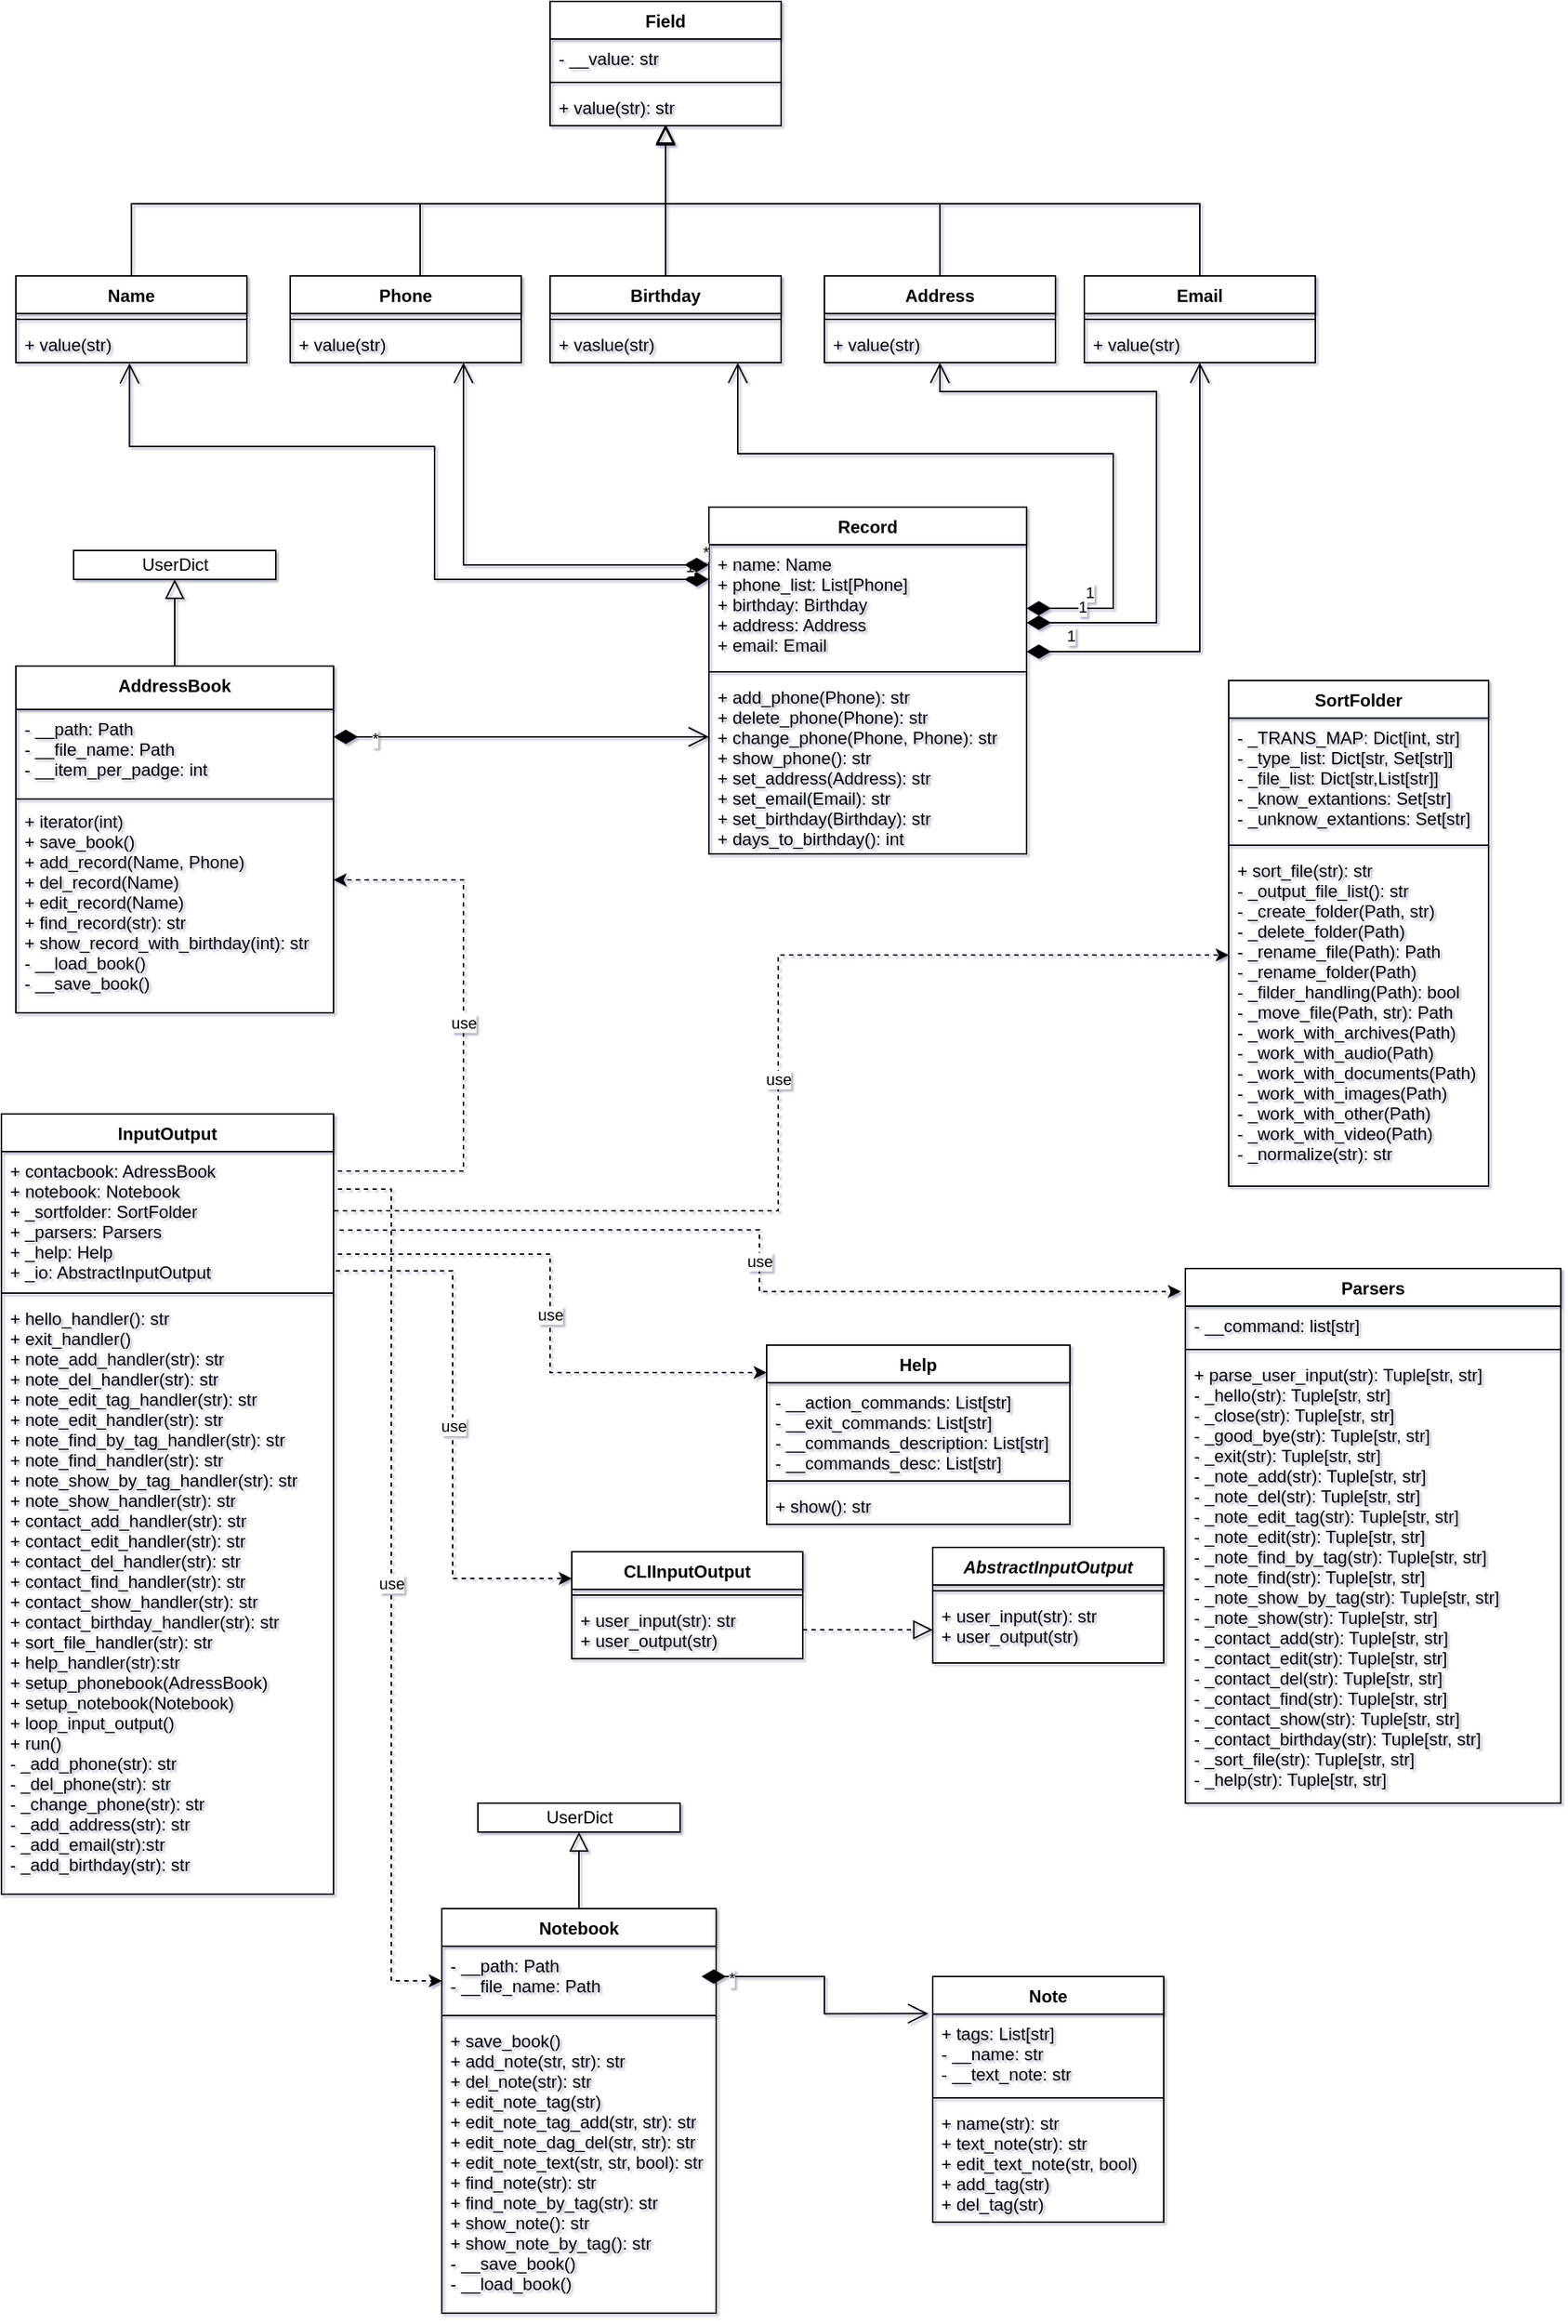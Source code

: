 <mxfile version="20.4.1" type="github">
  <diagram id="C5RBs43oDa-KdzZeNtuy" name="Page-1">
    <mxGraphModel dx="1670" dy="1003" grid="1" gridSize="10" guides="1" tooltips="1" connect="1" arrows="1" fold="1" page="1" pageScale="1" pageWidth="1169" pageHeight="1654" background="#ffffff" math="0" shadow="1">
      <root>
        <object label="" id="WIyWlLk6GJQsqaUBKTNV-0">
          <mxCell />
        </object>
        <mxCell id="WIyWlLk6GJQsqaUBKTNV-1" parent="WIyWlLk6GJQsqaUBKTNV-0" />
        <mxCell id="-XMMIRewIuGDqcK_ADeO-0" value="Field" style="swimlane;fontStyle=1;align=center;verticalAlign=top;childLayout=stackLayout;horizontal=1;startSize=26;horizontalStack=0;resizeParent=1;resizeParentMax=0;resizeLast=0;collapsible=1;marginBottom=0;" parent="WIyWlLk6GJQsqaUBKTNV-1" vertex="1">
          <mxGeometry x="390" y="30" width="160" height="86" as="geometry" />
        </mxCell>
        <mxCell id="-XMMIRewIuGDqcK_ADeO-1" value="- __value: str" style="text;strokeColor=none;fillColor=none;align=left;verticalAlign=top;spacingLeft=4;spacingRight=4;overflow=hidden;rotatable=0;points=[[0,0.5],[1,0.5]];portConstraint=eastwest;" parent="-XMMIRewIuGDqcK_ADeO-0" vertex="1">
          <mxGeometry y="26" width="160" height="26" as="geometry" />
        </mxCell>
        <mxCell id="-XMMIRewIuGDqcK_ADeO-2" value="" style="line;strokeWidth=1;fillColor=none;align=left;verticalAlign=middle;spacingTop=-1;spacingLeft=3;spacingRight=3;rotatable=0;labelPosition=right;points=[];portConstraint=eastwest;strokeColor=inherit;" parent="-XMMIRewIuGDqcK_ADeO-0" vertex="1">
          <mxGeometry y="52" width="160" height="8" as="geometry" />
        </mxCell>
        <mxCell id="-XMMIRewIuGDqcK_ADeO-3" value="+ value(str): str" style="text;strokeColor=none;fillColor=none;align=left;verticalAlign=top;spacingLeft=4;spacingRight=4;overflow=hidden;rotatable=0;points=[[0,0.5],[1,0.5]];portConstraint=eastwest;" parent="-XMMIRewIuGDqcK_ADeO-0" vertex="1">
          <mxGeometry y="60" width="160" height="26" as="geometry" />
        </mxCell>
        <mxCell id="-XMMIRewIuGDqcK_ADeO-4" value="Birthday" style="swimlane;fontStyle=1;align=center;verticalAlign=top;childLayout=stackLayout;horizontal=1;startSize=26;horizontalStack=0;resizeParent=1;resizeParentMax=0;resizeLast=0;collapsible=1;marginBottom=0;" parent="WIyWlLk6GJQsqaUBKTNV-1" vertex="1">
          <mxGeometry x="390" y="220" width="160" height="60" as="geometry" />
        </mxCell>
        <mxCell id="-XMMIRewIuGDqcK_ADeO-6" value="" style="line;strokeWidth=1;fillColor=none;align=left;verticalAlign=middle;spacingTop=-1;spacingLeft=3;spacingRight=3;rotatable=0;labelPosition=right;points=[];portConstraint=eastwest;strokeColor=inherit;" parent="-XMMIRewIuGDqcK_ADeO-4" vertex="1">
          <mxGeometry y="26" width="160" height="8" as="geometry" />
        </mxCell>
        <mxCell id="-XMMIRewIuGDqcK_ADeO-7" value="+ vaslue(str)" style="text;strokeColor=none;fillColor=none;align=left;verticalAlign=top;spacingLeft=4;spacingRight=4;overflow=hidden;rotatable=0;points=[[0,0.5],[1,0.5]];portConstraint=eastwest;" parent="-XMMIRewIuGDqcK_ADeO-4" vertex="1">
          <mxGeometry y="34" width="160" height="26" as="geometry" />
        </mxCell>
        <mxCell id="_s7rSfz18poYZKIc188B-0" style="edgeStyle=orthogonalEdgeStyle;rounded=0;orthogonalLoop=1;jettySize=auto;html=1;entryX=0.5;entryY=0.962;entryDx=0;entryDy=0;entryPerimeter=0;strokeWidth=1;endArrow=block;endFill=0;endSize=11;" parent="WIyWlLk6GJQsqaUBKTNV-1" source="-XMMIRewIuGDqcK_ADeO-8" target="-XMMIRewIuGDqcK_ADeO-3" edge="1">
          <mxGeometry relative="1" as="geometry">
            <Array as="points">
              <mxPoint x="100" y="170" />
              <mxPoint x="470" y="170" />
            </Array>
          </mxGeometry>
        </mxCell>
        <mxCell id="-XMMIRewIuGDqcK_ADeO-8" value="Name" style="swimlane;fontStyle=1;align=center;verticalAlign=top;childLayout=stackLayout;horizontal=1;startSize=26;horizontalStack=0;resizeParent=1;resizeParentMax=0;resizeLast=0;collapsible=1;marginBottom=0;" parent="WIyWlLk6GJQsqaUBKTNV-1" vertex="1">
          <mxGeometry x="20" y="220" width="160" height="60" as="geometry" />
        </mxCell>
        <mxCell id="-XMMIRewIuGDqcK_ADeO-10" value="" style="line;strokeWidth=1;fillColor=none;align=left;verticalAlign=middle;spacingTop=-1;spacingLeft=3;spacingRight=3;rotatable=0;labelPosition=right;points=[];portConstraint=eastwest;strokeColor=inherit;" parent="-XMMIRewIuGDqcK_ADeO-8" vertex="1">
          <mxGeometry y="26" width="160" height="8" as="geometry" />
        </mxCell>
        <mxCell id="-XMMIRewIuGDqcK_ADeO-11" value="+ value(str)" style="text;strokeColor=none;fillColor=none;align=left;verticalAlign=top;spacingLeft=4;spacingRight=4;overflow=hidden;rotatable=0;points=[[0,0.5],[1,0.5]];portConstraint=eastwest;" parent="-XMMIRewIuGDqcK_ADeO-8" vertex="1">
          <mxGeometry y="34" width="160" height="26" as="geometry" />
        </mxCell>
        <mxCell id="_s7rSfz18poYZKIc188B-1" style="edgeStyle=orthogonalEdgeStyle;rounded=0;orthogonalLoop=1;jettySize=auto;html=1;strokeWidth=1;endArrow=block;endFill=0;endSize=11;" parent="WIyWlLk6GJQsqaUBKTNV-1" source="-XMMIRewIuGDqcK_ADeO-12" target="-XMMIRewIuGDqcK_ADeO-3" edge="1">
          <mxGeometry relative="1" as="geometry">
            <Array as="points">
              <mxPoint x="300" y="170" />
              <mxPoint x="470" y="170" />
            </Array>
          </mxGeometry>
        </mxCell>
        <mxCell id="-XMMIRewIuGDqcK_ADeO-12" value="Phone" style="swimlane;fontStyle=1;align=center;verticalAlign=top;childLayout=stackLayout;horizontal=1;startSize=26;horizontalStack=0;resizeParent=1;resizeParentMax=0;resizeLast=0;collapsible=1;marginBottom=0;" parent="WIyWlLk6GJQsqaUBKTNV-1" vertex="1">
          <mxGeometry x="210" y="220" width="160" height="60" as="geometry" />
        </mxCell>
        <mxCell id="-XMMIRewIuGDqcK_ADeO-14" value="" style="line;strokeWidth=1;fillColor=none;align=left;verticalAlign=middle;spacingTop=-1;spacingLeft=3;spacingRight=3;rotatable=0;labelPosition=right;points=[];portConstraint=eastwest;strokeColor=inherit;" parent="-XMMIRewIuGDqcK_ADeO-12" vertex="1">
          <mxGeometry y="26" width="160" height="8" as="geometry" />
        </mxCell>
        <mxCell id="-XMMIRewIuGDqcK_ADeO-15" value="+ value(str)" style="text;strokeColor=none;fillColor=none;align=left;verticalAlign=top;spacingLeft=4;spacingRight=4;overflow=hidden;rotatable=0;points=[[0,0.5],[1,0.5]];portConstraint=eastwest;" parent="-XMMIRewIuGDqcK_ADeO-12" vertex="1">
          <mxGeometry y="34" width="160" height="26" as="geometry" />
        </mxCell>
        <mxCell id="-XMMIRewIuGDqcK_ADeO-18" value="" style="endArrow=block;endSize=10;endFill=0;shadow=0;strokeWidth=1;rounded=0;edgeStyle=elbowEdgeStyle;elbow=vertical;exitX=0.5;exitY=0;exitDx=0;exitDy=0;" parent="WIyWlLk6GJQsqaUBKTNV-1" source="-XMMIRewIuGDqcK_ADeO-4" target="-XMMIRewIuGDqcK_ADeO-3" edge="1">
          <mxGeometry width="160" relative="1" as="geometry">
            <mxPoint x="640" y="230" as="sourcePoint" />
            <mxPoint x="510" y="130" as="targetPoint" />
            <Array as="points">
              <mxPoint x="470" y="160" />
              <mxPoint x="550" y="180" />
              <mxPoint x="530" y="180" />
              <mxPoint x="590" y="200" />
            </Array>
          </mxGeometry>
        </mxCell>
        <mxCell id="_s7rSfz18poYZKIc188B-2" value="Record" style="swimlane;fontStyle=1;align=center;verticalAlign=top;childLayout=stackLayout;horizontal=1;startSize=26;horizontalStack=0;resizeParent=1;resizeParentMax=0;resizeLast=0;collapsible=1;marginBottom=0;" parent="WIyWlLk6GJQsqaUBKTNV-1" vertex="1">
          <mxGeometry x="500" y="380" width="220" height="240" as="geometry" />
        </mxCell>
        <mxCell id="_s7rSfz18poYZKIc188B-3" value="+ name: Name&#xa;+ phone_list: List[Phone]&#xa;+ birthday: Birthday&#xa;+ address: Address&#xa;+ email: Email&#xa;" style="text;strokeColor=none;fillColor=none;align=left;verticalAlign=top;spacingLeft=4;spacingRight=4;overflow=hidden;rotatable=0;points=[[0,0.5],[1,0.5]];portConstraint=eastwest;" parent="_s7rSfz18poYZKIc188B-2" vertex="1">
          <mxGeometry y="26" width="220" height="84" as="geometry" />
        </mxCell>
        <mxCell id="_s7rSfz18poYZKIc188B-4" value="" style="line;strokeWidth=1;fillColor=none;align=left;verticalAlign=middle;spacingTop=-1;spacingLeft=3;spacingRight=3;rotatable=0;labelPosition=right;points=[];portConstraint=eastwest;strokeColor=inherit;" parent="_s7rSfz18poYZKIc188B-2" vertex="1">
          <mxGeometry y="110" width="220" height="8" as="geometry" />
        </mxCell>
        <mxCell id="_s7rSfz18poYZKIc188B-5" value="+ add_phone(Phone): str&#xa;+ delete_phone(Phone): str&#xa;+ change_phone(Phone, Phone): str&#xa;+ show_phone(): str&#xa;+ set_address(Address): str&#xa;+ set_email(Email): str&#xa;+ set_birthday(Birthday): str&#xa;+ days_to_birthday(): int" style="text;strokeColor=none;fillColor=none;align=left;verticalAlign=top;spacingLeft=4;spacingRight=4;overflow=hidden;rotatable=0;points=[[0,0.5],[1,0.5]];portConstraint=eastwest;" parent="_s7rSfz18poYZKIc188B-2" vertex="1">
          <mxGeometry y="118" width="220" height="122" as="geometry" />
        </mxCell>
        <mxCell id="_s7rSfz18poYZKIc188B-13" style="edgeStyle=orthogonalEdgeStyle;rounded=0;orthogonalLoop=1;jettySize=auto;html=1;strokeWidth=1;endArrow=block;endFill=0;endSize=11;" parent="WIyWlLk6GJQsqaUBKTNV-1" source="_s7rSfz18poYZKIc188B-6" target="-XMMIRewIuGDqcK_ADeO-3" edge="1">
          <mxGeometry relative="1" as="geometry">
            <mxPoint x="470" y="120" as="targetPoint" />
            <Array as="points">
              <mxPoint x="660" y="170" />
              <mxPoint x="470" y="170" />
            </Array>
          </mxGeometry>
        </mxCell>
        <mxCell id="_s7rSfz18poYZKIc188B-6" value="Address" style="swimlane;fontStyle=1;align=center;verticalAlign=top;childLayout=stackLayout;horizontal=1;startSize=26;horizontalStack=0;resizeParent=1;resizeParentMax=0;resizeLast=0;collapsible=1;marginBottom=0;" parent="WIyWlLk6GJQsqaUBKTNV-1" vertex="1">
          <mxGeometry x="580" y="220" width="160" height="60" as="geometry" />
        </mxCell>
        <mxCell id="_s7rSfz18poYZKIc188B-7" value="" style="line;strokeWidth=1;fillColor=none;align=left;verticalAlign=middle;spacingTop=-1;spacingLeft=3;spacingRight=3;rotatable=0;labelPosition=right;points=[];portConstraint=eastwest;strokeColor=inherit;" parent="_s7rSfz18poYZKIc188B-6" vertex="1">
          <mxGeometry y="26" width="160" height="8" as="geometry" />
        </mxCell>
        <mxCell id="_s7rSfz18poYZKIc188B-8" value="+ value(str)" style="text;strokeColor=none;fillColor=none;align=left;verticalAlign=top;spacingLeft=4;spacingRight=4;overflow=hidden;rotatable=0;points=[[0,0.5],[1,0.5]];portConstraint=eastwest;" parent="_s7rSfz18poYZKIc188B-6" vertex="1">
          <mxGeometry y="34" width="160" height="26" as="geometry" />
        </mxCell>
        <mxCell id="_s7rSfz18poYZKIc188B-12" style="edgeStyle=orthogonalEdgeStyle;rounded=0;orthogonalLoop=1;jettySize=auto;html=1;strokeWidth=1;endArrow=block;endFill=0;endSize=11;" parent="WIyWlLk6GJQsqaUBKTNV-1" source="_s7rSfz18poYZKIc188B-9" target="-XMMIRewIuGDqcK_ADeO-3" edge="1">
          <mxGeometry relative="1" as="geometry">
            <mxPoint x="470" y="120" as="targetPoint" />
            <Array as="points">
              <mxPoint x="840" y="170" />
              <mxPoint x="470" y="170" />
            </Array>
          </mxGeometry>
        </mxCell>
        <mxCell id="_s7rSfz18poYZKIc188B-9" value="Email" style="swimlane;fontStyle=1;align=center;verticalAlign=top;childLayout=stackLayout;horizontal=1;startSize=26;horizontalStack=0;resizeParent=1;resizeParentMax=0;resizeLast=0;collapsible=1;marginBottom=0;" parent="WIyWlLk6GJQsqaUBKTNV-1" vertex="1">
          <mxGeometry x="760" y="220" width="160" height="60" as="geometry" />
        </mxCell>
        <mxCell id="_s7rSfz18poYZKIc188B-10" value="" style="line;strokeWidth=1;fillColor=none;align=left;verticalAlign=middle;spacingTop=-1;spacingLeft=3;spacingRight=3;rotatable=0;labelPosition=right;points=[];portConstraint=eastwest;strokeColor=inherit;" parent="_s7rSfz18poYZKIc188B-9" vertex="1">
          <mxGeometry y="26" width="160" height="8" as="geometry" />
        </mxCell>
        <mxCell id="_s7rSfz18poYZKIc188B-11" value="+ value(str)" style="text;strokeColor=none;fillColor=none;align=left;verticalAlign=top;spacingLeft=4;spacingRight=4;overflow=hidden;rotatable=0;points=[[0,0.5],[1,0.5]];portConstraint=eastwest;" parent="_s7rSfz18poYZKIc188B-9" vertex="1">
          <mxGeometry y="34" width="160" height="26" as="geometry" />
        </mxCell>
        <mxCell id="_s7rSfz18poYZKIc188B-14" value="1" style="endArrow=open;html=1;endSize=12;startArrow=diamondThin;startSize=14;startFill=1;edgeStyle=orthogonalEdgeStyle;align=left;verticalAlign=bottom;rounded=0;strokeWidth=1;entryX=0.492;entryY=1.013;entryDx=0;entryDy=0;entryPerimeter=0;" parent="WIyWlLk6GJQsqaUBKTNV-1" source="_s7rSfz18poYZKIc188B-3" target="-XMMIRewIuGDqcK_ADeO-11" edge="1">
          <mxGeometry x="-0.933" relative="1" as="geometry">
            <mxPoint x="320" y="430" as="sourcePoint" />
            <mxPoint x="470" y="470" as="targetPoint" />
            <Array as="points">
              <mxPoint x="310" y="430" />
              <mxPoint x="310" y="338" />
              <mxPoint x="99" y="338" />
            </Array>
            <mxPoint as="offset" />
          </mxGeometry>
        </mxCell>
        <mxCell id="_s7rSfz18poYZKIc188B-15" value="*" style="endArrow=open;html=1;endSize=12;startArrow=diamondThin;startSize=14;startFill=1;edgeStyle=orthogonalEdgeStyle;align=left;verticalAlign=bottom;rounded=0;strokeWidth=1;" parent="WIyWlLk6GJQsqaUBKTNV-1" source="_s7rSfz18poYZKIc188B-3" target="-XMMIRewIuGDqcK_ADeO-15" edge="1">
          <mxGeometry x="-0.96" relative="1" as="geometry">
            <mxPoint x="360" y="438" as="sourcePoint" />
            <mxPoint x="300" y="310" as="targetPoint" />
            <Array as="points">
              <mxPoint x="330" y="420" />
            </Array>
            <mxPoint as="offset" />
          </mxGeometry>
        </mxCell>
        <mxCell id="_s7rSfz18poYZKIc188B-16" value="1" style="endArrow=open;html=1;endSize=12;startArrow=diamondThin;startSize=14;startFill=1;edgeStyle=orthogonalEdgeStyle;align=left;verticalAlign=bottom;rounded=0;strokeWidth=1;" parent="WIyWlLk6GJQsqaUBKTNV-1" source="_s7rSfz18poYZKIc188B-3" target="-XMMIRewIuGDqcK_ADeO-7" edge="1">
          <mxGeometry x="-0.841" y="2" relative="1" as="geometry">
            <mxPoint x="590" y="438" as="sourcePoint" />
            <mxPoint x="296.96" y="289.506" as="targetPoint" />
            <Array as="points">
              <mxPoint x="780" y="450" />
              <mxPoint x="780" y="343" />
              <mxPoint x="520" y="343" />
            </Array>
            <mxPoint as="offset" />
          </mxGeometry>
        </mxCell>
        <mxCell id="_s7rSfz18poYZKIc188B-18" value="1" style="endArrow=open;html=1;endSize=12;startArrow=diamondThin;startSize=14;startFill=1;edgeStyle=orthogonalEdgeStyle;align=left;verticalAlign=bottom;rounded=0;strokeWidth=1;" parent="WIyWlLk6GJQsqaUBKTNV-1" source="_s7rSfz18poYZKIc188B-3" edge="1">
          <mxGeometry x="-0.841" y="2" relative="1" as="geometry">
            <mxPoint x="560" y="450" as="sourcePoint" />
            <mxPoint x="840" y="280" as="targetPoint" />
            <mxPoint as="offset" />
            <Array as="points">
              <mxPoint x="840" y="480" />
            </Array>
          </mxGeometry>
        </mxCell>
        <mxCell id="_s7rSfz18poYZKIc188B-17" value="1" style="endArrow=open;html=1;endSize=12;startArrow=diamondThin;startSize=14;startFill=1;edgeStyle=orthogonalEdgeStyle;align=left;verticalAlign=bottom;rounded=0;strokeWidth=1;entryX=0.5;entryY=1;entryDx=0;entryDy=0;entryPerimeter=0;" parent="WIyWlLk6GJQsqaUBKTNV-1" source="_s7rSfz18poYZKIc188B-3" target="_s7rSfz18poYZKIc188B-8" edge="1">
          <mxGeometry x="-0.841" y="2" relative="1" as="geometry">
            <mxPoint x="330" y="480" as="sourcePoint" />
            <mxPoint x="426.24" y="290.338" as="targetPoint" />
            <mxPoint as="offset" />
            <Array as="points">
              <mxPoint x="810" y="460" />
              <mxPoint x="810" y="300" />
              <mxPoint x="660" y="300" />
            </Array>
          </mxGeometry>
        </mxCell>
        <mxCell id="_s7rSfz18poYZKIc188B-23" style="edgeStyle=orthogonalEdgeStyle;rounded=0;orthogonalLoop=1;jettySize=auto;html=1;strokeWidth=1;endArrow=block;endFill=0;endSize=11;" parent="WIyWlLk6GJQsqaUBKTNV-1" source="_s7rSfz18poYZKIc188B-19" target="_s7rSfz18poYZKIc188B-24" edge="1">
          <mxGeometry relative="1" as="geometry">
            <mxPoint x="460" y="440" as="targetPoint" />
          </mxGeometry>
        </mxCell>
        <mxCell id="_s7rSfz18poYZKIc188B-19" value="AddressBook" style="swimlane;fontStyle=1;align=center;verticalAlign=top;childLayout=stackLayout;horizontal=1;startSize=30;horizontalStack=0;resizeParent=1;resizeParentMax=0;resizeLast=0;collapsible=1;marginBottom=0;" parent="WIyWlLk6GJQsqaUBKTNV-1" vertex="1">
          <mxGeometry x="20" y="490" width="220" height="240" as="geometry" />
        </mxCell>
        <mxCell id="_s7rSfz18poYZKIc188B-20" value="- __path: Path&#xa;- __file_name: Path&#xa;- __item_per_padge: int&#xa;" style="text;strokeColor=none;fillColor=none;align=left;verticalAlign=top;spacingLeft=4;spacingRight=4;overflow=hidden;rotatable=0;points=[[0,0.5],[1,0.5]];portConstraint=eastwest;" parent="_s7rSfz18poYZKIc188B-19" vertex="1">
          <mxGeometry y="30" width="220" height="60" as="geometry" />
        </mxCell>
        <mxCell id="_s7rSfz18poYZKIc188B-21" value="" style="line;strokeWidth=1;fillColor=none;align=left;verticalAlign=middle;spacingTop=-1;spacingLeft=3;spacingRight=3;rotatable=0;labelPosition=right;points=[];portConstraint=eastwest;strokeColor=inherit;" parent="_s7rSfz18poYZKIc188B-19" vertex="1">
          <mxGeometry y="90" width="220" height="4" as="geometry" />
        </mxCell>
        <mxCell id="_s7rSfz18poYZKIc188B-22" value="+ iterator(int)&#xa;+ save_book()&#xa;+ add_record(Name, Phone)&#xa;+ del_record(Name)&#xa;+ edit_record(Name)&#xa;+ find_record(str): str&#xa;+ show_record_with_birthday(int): str&#xa;- __load_book()&#xa;- __save_book()&#xa;" style="text;strokeColor=none;fillColor=none;align=left;verticalAlign=top;spacingLeft=4;spacingRight=4;overflow=hidden;rotatable=0;points=[[0,0.5],[1,0.5]];portConstraint=eastwest;" parent="_s7rSfz18poYZKIc188B-19" vertex="1">
          <mxGeometry y="94" width="220" height="146" as="geometry" />
        </mxCell>
        <mxCell id="_s7rSfz18poYZKIc188B-24" value="UserDict" style="html=1;" parent="WIyWlLk6GJQsqaUBKTNV-1" vertex="1">
          <mxGeometry x="60" y="410" width="140" height="20" as="geometry" />
        </mxCell>
        <mxCell id="_s7rSfz18poYZKIc188B-26" value="*" style="endArrow=open;html=1;endSize=12;startArrow=diamondThin;startSize=14;startFill=1;edgeStyle=orthogonalEdgeStyle;align=left;verticalAlign=bottom;rounded=0;strokeWidth=1;" parent="WIyWlLk6GJQsqaUBKTNV-1" source="_s7rSfz18poYZKIc188B-19" target="_s7rSfz18poYZKIc188B-5" edge="1">
          <mxGeometry x="-0.812" y="-10" relative="1" as="geometry">
            <mxPoint x="460" y="670" as="sourcePoint" />
            <mxPoint x="620" y="670" as="targetPoint" />
            <mxPoint as="offset" />
            <Array as="points">
              <mxPoint x="350" y="539" />
              <mxPoint x="350" y="539" />
            </Array>
          </mxGeometry>
        </mxCell>
        <mxCell id="_s7rSfz18poYZKIc188B-27" value="AbstractInputOutput" style="swimlane;fontStyle=3;align=center;verticalAlign=top;childLayout=stackLayout;horizontal=1;startSize=26;horizontalStack=0;resizeParent=1;resizeParentMax=0;resizeLast=0;collapsible=1;marginBottom=0;" parent="WIyWlLk6GJQsqaUBKTNV-1" vertex="1">
          <mxGeometry x="655" y="1100" width="160" height="80" as="geometry" />
        </mxCell>
        <mxCell id="_s7rSfz18poYZKIc188B-29" value="" style="line;strokeWidth=1;fillColor=none;align=left;verticalAlign=middle;spacingTop=-1;spacingLeft=3;spacingRight=3;rotatable=0;labelPosition=right;points=[];portConstraint=eastwest;strokeColor=inherit;" parent="_s7rSfz18poYZKIc188B-27" vertex="1">
          <mxGeometry y="26" width="160" height="8" as="geometry" />
        </mxCell>
        <mxCell id="_s7rSfz18poYZKIc188B-30" value="+ user_input(str): str&#xa;+ user_output(str)" style="text;strokeColor=none;fillColor=none;align=left;verticalAlign=top;spacingLeft=4;spacingRight=4;overflow=hidden;rotatable=0;points=[[0,0.5],[1,0.5]];portConstraint=eastwest;" parent="_s7rSfz18poYZKIc188B-27" vertex="1">
          <mxGeometry y="34" width="160" height="46" as="geometry" />
        </mxCell>
        <mxCell id="_s7rSfz18poYZKIc188B-31" value="CLIInputOutput" style="swimlane;fontStyle=1;align=center;verticalAlign=top;childLayout=stackLayout;horizontal=1;startSize=26;horizontalStack=0;resizeParent=1;resizeParentMax=0;resizeLast=0;collapsible=1;marginBottom=0;" parent="WIyWlLk6GJQsqaUBKTNV-1" vertex="1">
          <mxGeometry x="405" y="1103" width="160" height="74" as="geometry" />
        </mxCell>
        <mxCell id="_s7rSfz18poYZKIc188B-33" value="" style="line;strokeWidth=1;fillColor=none;align=left;verticalAlign=middle;spacingTop=-1;spacingLeft=3;spacingRight=3;rotatable=0;labelPosition=right;points=[];portConstraint=eastwest;strokeColor=inherit;" parent="_s7rSfz18poYZKIc188B-31" vertex="1">
          <mxGeometry y="26" width="160" height="8" as="geometry" />
        </mxCell>
        <mxCell id="_s7rSfz18poYZKIc188B-34" value="+ user_input(str): str&#xa;+ user_output(str)" style="text;strokeColor=none;fillColor=none;align=left;verticalAlign=top;spacingLeft=4;spacingRight=4;overflow=hidden;rotatable=0;points=[[0,0.5],[1,0.5]];portConstraint=eastwest;" parent="_s7rSfz18poYZKIc188B-31" vertex="1">
          <mxGeometry y="34" width="160" height="40" as="geometry" />
        </mxCell>
        <mxCell id="_s7rSfz18poYZKIc188B-36" style="edgeStyle=orthogonalEdgeStyle;rounded=0;orthogonalLoop=1;jettySize=auto;html=1;strokeWidth=1;endArrow=block;endFill=0;endSize=11;entryX=0;entryY=0.5;entryDx=0;entryDy=0;dashed=1;" parent="WIyWlLk6GJQsqaUBKTNV-1" source="_s7rSfz18poYZKIc188B-34" target="_s7rSfz18poYZKIc188B-30" edge="1">
          <mxGeometry relative="1" as="geometry">
            <mxPoint x="495" y="603" as="targetPoint" />
            <mxPoint x="495" y="643" as="sourcePoint" />
          </mxGeometry>
        </mxCell>
        <mxCell id="rsv80AppgMQCgHoHrhx7-0" value="use" style="edgeStyle=orthogonalEdgeStyle;rounded=0;orthogonalLoop=1;jettySize=auto;html=1;dashed=1;exitX=1.013;exitY=0.144;exitDx=0;exitDy=0;exitPerimeter=0;" parent="WIyWlLk6GJQsqaUBKTNV-1" source="_s7rSfz18poYZKIc188B-38" target="_s7rSfz18poYZKIc188B-19" edge="1">
          <mxGeometry relative="1" as="geometry">
            <Array as="points">
              <mxPoint x="330" y="840" />
              <mxPoint x="330" y="638" />
              <mxPoint x="130" y="638" />
            </Array>
          </mxGeometry>
        </mxCell>
        <mxCell id="_s7rSfz18poYZKIc188B-37" value="InputOutput" style="swimlane;fontStyle=1;align=center;verticalAlign=top;childLayout=stackLayout;horizontal=1;startSize=26;horizontalStack=0;resizeParent=1;resizeParentMax=0;resizeLast=0;collapsible=1;marginBottom=0;" parent="WIyWlLk6GJQsqaUBKTNV-1" vertex="1">
          <mxGeometry x="10" y="800" width="230" height="540" as="geometry" />
        </mxCell>
        <mxCell id="_s7rSfz18poYZKIc188B-38" value="+ contacbook: AdressBook&#xa;+ notebook: Notebook&#xa;+ _sortfolder: SortFolder&#xa;+ _parsers: Parsers&#xa;+ _help: Help&#xa;+ _io: AbstractInputOutput" style="text;strokeColor=none;fillColor=none;align=left;verticalAlign=top;spacingLeft=4;spacingRight=4;overflow=hidden;rotatable=0;points=[[0,0.5],[1,0.5]];portConstraint=eastwest;" parent="_s7rSfz18poYZKIc188B-37" vertex="1">
          <mxGeometry y="26" width="230" height="94" as="geometry" />
        </mxCell>
        <mxCell id="_s7rSfz18poYZKIc188B-39" value="" style="line;strokeWidth=1;fillColor=none;align=left;verticalAlign=middle;spacingTop=-1;spacingLeft=3;spacingRight=3;rotatable=0;labelPosition=right;points=[];portConstraint=eastwest;strokeColor=inherit;" parent="_s7rSfz18poYZKIc188B-37" vertex="1">
          <mxGeometry y="120" width="230" height="8" as="geometry" />
        </mxCell>
        <mxCell id="_s7rSfz18poYZKIc188B-40" value="+ hello_handler(): str&#xa;+ exit_handler()&#xa;+ note_add_handler(str): str&#xa;+ note_del_handler(str): str&#xa;+ note_edit_tag_handler(str): str&#xa;+ note_edit_handler(str): str&#xa;+ note_find_by_tag_handler(str): str&#xa;+ note_find_handler(str): str&#xa;+ note_show_by_tag_handler(str): str&#xa;+ note_show_handler(str): str&#xa;+ contact_add_handler(str): str&#xa;+ contact_edit_handler(str): str&#xa;+ contact_del_handler(str): str&#xa;+ contact_find_handler(str): str&#xa;+ contact_show_handler(str): str&#xa;+ contact_birthday_handler(str): str&#xa;+ sort_file_handler(str): str&#xa;+ help_handler(str):str&#xa;+ setup_phonebook(AdressBook)&#xa;+ setup_notebook(Notebook)&#xa;+ loop_input_output()&#xa;+ run()&#xa;- _add_phone(str): str&#xa;- _del_phone(str): str&#xa;- _change_phone(str): str&#xa;- _add_address(str): str&#xa;- _add_email(str):str&#xa;- _add_birthday(str): str" style="text;strokeColor=none;fillColor=none;align=left;verticalAlign=top;spacingLeft=4;spacingRight=4;overflow=hidden;rotatable=0;points=[[0,0.5],[1,0.5]];portConstraint=eastwest;" parent="_s7rSfz18poYZKIc188B-37" vertex="1">
          <mxGeometry y="128" width="230" height="412" as="geometry" />
        </mxCell>
        <mxCell id="rsv80AppgMQCgHoHrhx7-1" value="use" style="edgeStyle=orthogonalEdgeStyle;rounded=0;orthogonalLoop=1;jettySize=auto;html=1;entryX=0;entryY=0.25;entryDx=0;entryDy=0;dashed=1;exitX=1.007;exitY=0.879;exitDx=0;exitDy=0;exitPerimeter=0;" parent="WIyWlLk6GJQsqaUBKTNV-1" source="_s7rSfz18poYZKIc188B-38" target="_s7rSfz18poYZKIc188B-31" edge="1">
          <mxGeometry relative="1" as="geometry">
            <mxPoint x="252.08" y="739.536" as="sourcePoint" />
            <mxPoint x="396.92" y="668.6" as="targetPoint" />
          </mxGeometry>
        </mxCell>
        <mxCell id="rsv80AppgMQCgHoHrhx7-2" value="Help" style="swimlane;fontStyle=1;align=center;verticalAlign=top;childLayout=stackLayout;horizontal=1;startSize=26;horizontalStack=0;resizeParent=1;resizeParentMax=0;resizeLast=0;collapsible=1;marginBottom=0;" parent="WIyWlLk6GJQsqaUBKTNV-1" vertex="1">
          <mxGeometry x="540" y="960" width="210" height="124" as="geometry" />
        </mxCell>
        <mxCell id="rsv80AppgMQCgHoHrhx7-3" value="- __action_commands: List[str]&#xa;- __exit_commands: List[str]&#xa;- __commands_description: List[str]&#xa;- __commands_desc: List[str]" style="text;strokeColor=none;fillColor=none;align=left;verticalAlign=top;spacingLeft=4;spacingRight=4;overflow=hidden;rotatable=0;points=[[0,0.5],[1,0.5]];portConstraint=eastwest;" parent="rsv80AppgMQCgHoHrhx7-2" vertex="1">
          <mxGeometry y="26" width="210" height="64" as="geometry" />
        </mxCell>
        <mxCell id="rsv80AppgMQCgHoHrhx7-4" value="" style="line;strokeWidth=1;fillColor=none;align=left;verticalAlign=middle;spacingTop=-1;spacingLeft=3;spacingRight=3;rotatable=0;labelPosition=right;points=[];portConstraint=eastwest;strokeColor=inherit;" parent="rsv80AppgMQCgHoHrhx7-2" vertex="1">
          <mxGeometry y="90" width="210" height="8" as="geometry" />
        </mxCell>
        <mxCell id="rsv80AppgMQCgHoHrhx7-5" value="+ show(): str" style="text;strokeColor=none;fillColor=none;align=left;verticalAlign=top;spacingLeft=4;spacingRight=4;overflow=hidden;rotatable=0;points=[[0,0.5],[1,0.5]];portConstraint=eastwest;" parent="rsv80AppgMQCgHoHrhx7-2" vertex="1">
          <mxGeometry y="98" width="210" height="26" as="geometry" />
        </mxCell>
        <mxCell id="rsv80AppgMQCgHoHrhx7-6" value="use" style="edgeStyle=orthogonalEdgeStyle;rounded=0;orthogonalLoop=1;jettySize=auto;html=1;dashed=1;exitX=1.013;exitY=0.755;exitDx=0;exitDy=0;exitPerimeter=0;entryX=0;entryY=0.153;entryDx=0;entryDy=0;entryPerimeter=0;" parent="WIyWlLk6GJQsqaUBKTNV-1" source="_s7rSfz18poYZKIc188B-38" target="rsv80AppgMQCgHoHrhx7-2" edge="1">
          <mxGeometry relative="1" as="geometry">
            <mxPoint x="242.08" y="839.536" as="sourcePoint" />
            <mxPoint x="396.92" y="668.6" as="targetPoint" />
          </mxGeometry>
        </mxCell>
        <mxCell id="rsv80AppgMQCgHoHrhx7-7" value="Parsers" style="swimlane;fontStyle=1;align=center;verticalAlign=top;childLayout=stackLayout;horizontal=1;startSize=26;horizontalStack=0;resizeParent=1;resizeParentMax=0;resizeLast=0;collapsible=1;marginBottom=0;" parent="WIyWlLk6GJQsqaUBKTNV-1" vertex="1">
          <mxGeometry x="830" y="907" width="260" height="370" as="geometry" />
        </mxCell>
        <mxCell id="rsv80AppgMQCgHoHrhx7-8" value="- __command: list[str]" style="text;strokeColor=none;fillColor=none;align=left;verticalAlign=top;spacingLeft=4;spacingRight=4;overflow=hidden;rotatable=0;points=[[0,0.5],[1,0.5]];portConstraint=eastwest;" parent="rsv80AppgMQCgHoHrhx7-7" vertex="1">
          <mxGeometry y="26" width="260" height="26" as="geometry" />
        </mxCell>
        <mxCell id="rsv80AppgMQCgHoHrhx7-9" value="" style="line;strokeWidth=1;fillColor=none;align=left;verticalAlign=middle;spacingTop=-1;spacingLeft=3;spacingRight=3;rotatable=0;labelPosition=right;points=[];portConstraint=eastwest;strokeColor=inherit;" parent="rsv80AppgMQCgHoHrhx7-7" vertex="1">
          <mxGeometry y="52" width="260" height="8" as="geometry" />
        </mxCell>
        <mxCell id="rsv80AppgMQCgHoHrhx7-10" value="+ parse_user_input(str): Tuple[str, str]&#xa;- _hello(str): Tuple[str, str]&#xa;- _close(str): Tuple[str, str]&#xa;- _good_bye(str): Tuple[str, str]&#xa;- _exit(str): Tuple[str, str]&#xa;- _note_add(str): Tuple[str, str]&#xa;- _note_del(str): Tuple[str, str]&#xa;- _note_edit_tag(str): Tuple[str, str]&#xa;- _note_edit(str): Tuple[str, str]&#xa;- _note_find_by_tag(str): Tuple[str, str]&#xa;- _note_find(str): Tuple[str, str]&#xa;- _note_show_by_tag(str): Tuple[str, str]&#xa;- _note_show(str): Tuple[str, str]&#xa;- _contact_add(str): Tuple[str, str]&#xa;- _contact_edit(str): Tuple[str, str]&#xa;- _contact_del(str): Tuple[str, str]&#xa;- _contact_find(str): Tuple[str, str]&#xa;- _contact_show(str): Tuple[str, str]&#xa;- _contact_birthday(str): Tuple[str, str]&#xa;- _sort_file(str): Tuple[str, str]&#xa;- _help(str): Tuple[str, str]" style="text;strokeColor=none;fillColor=none;align=left;verticalAlign=top;spacingLeft=4;spacingRight=4;overflow=hidden;rotatable=0;points=[[0,0.5],[1,0.5]];portConstraint=eastwest;" parent="rsv80AppgMQCgHoHrhx7-7" vertex="1">
          <mxGeometry y="60" width="260" height="310" as="geometry" />
        </mxCell>
        <mxCell id="rsv80AppgMQCgHoHrhx7-11" value="use" style="edgeStyle=orthogonalEdgeStyle;rounded=0;orthogonalLoop=1;jettySize=auto;html=1;dashed=1;exitX=1.018;exitY=0.578;exitDx=0;exitDy=0;exitPerimeter=0;entryX=-0.012;entryY=0.043;entryDx=0;entryDy=0;entryPerimeter=0;" parent="WIyWlLk6GJQsqaUBKTNV-1" source="_s7rSfz18poYZKIc188B-38" target="rsv80AppgMQCgHoHrhx7-7" edge="1">
          <mxGeometry relative="1" as="geometry">
            <mxPoint x="242.08" y="896.97" as="sourcePoint" />
            <mxPoint x="600" y="1108" as="targetPoint" />
          </mxGeometry>
        </mxCell>
        <mxCell id="rsv80AppgMQCgHoHrhx7-12" value="SortFolder" style="swimlane;fontStyle=1;align=center;verticalAlign=top;childLayout=stackLayout;horizontal=1;startSize=26;horizontalStack=0;resizeParent=1;resizeParentMax=0;resizeLast=0;collapsible=1;marginBottom=0;" parent="WIyWlLk6GJQsqaUBKTNV-1" vertex="1">
          <mxGeometry x="860" y="500" width="180" height="350" as="geometry" />
        </mxCell>
        <mxCell id="rsv80AppgMQCgHoHrhx7-13" value="- _TRANS_MAP: Dict[int, str]&#xa;- _type_list: Dict[str, Set[str]]&#xa;- _file_list: Dict[str,List[str]]&#xa;- _know_extantions: Set[str]&#xa;- _unknow_extantions: Set[str]&#xa;" style="text;strokeColor=none;fillColor=none;align=left;verticalAlign=top;spacingLeft=4;spacingRight=4;overflow=hidden;rotatable=0;points=[[0,0.5],[1,0.5]];portConstraint=eastwest;" parent="rsv80AppgMQCgHoHrhx7-12" vertex="1">
          <mxGeometry y="26" width="180" height="84" as="geometry" />
        </mxCell>
        <mxCell id="rsv80AppgMQCgHoHrhx7-14" value="" style="line;strokeWidth=1;fillColor=none;align=left;verticalAlign=middle;spacingTop=-1;spacingLeft=3;spacingRight=3;rotatable=0;labelPosition=right;points=[];portConstraint=eastwest;strokeColor=inherit;" parent="rsv80AppgMQCgHoHrhx7-12" vertex="1">
          <mxGeometry y="110" width="180" height="8" as="geometry" />
        </mxCell>
        <mxCell id="rsv80AppgMQCgHoHrhx7-15" value="+ sort_file(str): str&#xa;- _output_file_list(): str&#xa;- _create_folder(Path, str)&#xa;- _delete_folder(Path)&#xa;- _rename_file(Path): Path&#xa;- _rename_folder(Path)&#xa;- _filder_handling(Path): bool&#xa;- _move_file(Path, str): Path&#xa;- _work_with_archives(Path)&#xa;- _work_with_audio(Path)&#xa;- _work_with_documents(Path)&#xa;- _work_with_images(Path)&#xa;- _work_with_other(Path)&#xa;- _work_with_video(Path)&#xa;- _normalize(str): str" style="text;strokeColor=none;fillColor=none;align=left;verticalAlign=top;spacingLeft=4;spacingRight=4;overflow=hidden;rotatable=0;points=[[0,0.5],[1,0.5]];portConstraint=eastwest;" parent="rsv80AppgMQCgHoHrhx7-12" vertex="1">
          <mxGeometry y="118" width="180" height="232" as="geometry" />
        </mxCell>
        <mxCell id="rsv80AppgMQCgHoHrhx7-16" value="use" style="edgeStyle=orthogonalEdgeStyle;rounded=0;orthogonalLoop=1;jettySize=auto;html=1;dashed=1;exitX=1.002;exitY=0.436;exitDx=0;exitDy=0;exitPerimeter=0;" parent="WIyWlLk6GJQsqaUBKTNV-1" source="_s7rSfz18poYZKIc188B-38" target="rsv80AppgMQCgHoHrhx7-12" edge="1">
          <mxGeometry relative="1" as="geometry">
            <mxPoint x="242.88" y="880.332" as="sourcePoint" />
            <mxPoint x="680" y="690" as="targetPoint" />
            <Array as="points">
              <mxPoint x="548" y="867" />
              <mxPoint x="548" y="690" />
            </Array>
          </mxGeometry>
        </mxCell>
        <mxCell id="g1e7hO0skPmamBTAgm3D-5" value="" style="edgeStyle=orthogonalEdgeStyle;rounded=0;orthogonalLoop=1;jettySize=auto;html=1;endArrow=block;endFill=0;endSize=11;" edge="1" parent="WIyWlLk6GJQsqaUBKTNV-1" source="g1e7hO0skPmamBTAgm3D-0" target="g1e7hO0skPmamBTAgm3D-4">
          <mxGeometry relative="1" as="geometry" />
        </mxCell>
        <mxCell id="g1e7hO0skPmamBTAgm3D-0" value="Notebook" style="swimlane;fontStyle=1;align=center;verticalAlign=top;childLayout=stackLayout;horizontal=1;startSize=26;horizontalStack=0;resizeParent=1;resizeParentMax=0;resizeLast=0;collapsible=1;marginBottom=0;" vertex="1" parent="WIyWlLk6GJQsqaUBKTNV-1">
          <mxGeometry x="315" y="1350" width="190" height="280" as="geometry" />
        </mxCell>
        <mxCell id="g1e7hO0skPmamBTAgm3D-1" value="- __path: Path&#xa;- __file_name: Path" style="text;strokeColor=none;fillColor=none;align=left;verticalAlign=top;spacingLeft=4;spacingRight=4;overflow=hidden;rotatable=0;points=[[0,0.5],[1,0.5]];portConstraint=eastwest;" vertex="1" parent="g1e7hO0skPmamBTAgm3D-0">
          <mxGeometry y="26" width="190" height="44" as="geometry" />
        </mxCell>
        <mxCell id="g1e7hO0skPmamBTAgm3D-2" value="" style="line;strokeWidth=1;fillColor=none;align=left;verticalAlign=middle;spacingTop=-1;spacingLeft=3;spacingRight=3;rotatable=0;labelPosition=right;points=[];portConstraint=eastwest;strokeColor=inherit;" vertex="1" parent="g1e7hO0skPmamBTAgm3D-0">
          <mxGeometry y="70" width="190" height="8" as="geometry" />
        </mxCell>
        <mxCell id="g1e7hO0skPmamBTAgm3D-3" value="+ save_book()&#xa;+ add_note(str, str): str&#xa;+ del_note(str): str&#xa;+ edit_note_tag(str)&#xa;+ edit_note_tag_add(str, str): str&#xa;+ edit_note_dag_del(str, str): str&#xa;+ edit_note_text(str, str, bool): str&#xa;+ find_note(str): str&#xa;+ find_note_by_tag(str): str&#xa;+ show_note(): str&#xa;+ show_note_by_tag(): str&#xa;- __save_book()&#xa;- __load_book()" style="text;strokeColor=none;fillColor=none;align=left;verticalAlign=top;spacingLeft=4;spacingRight=4;overflow=hidden;rotatable=0;points=[[0,0.5],[1,0.5]];portConstraint=eastwest;" vertex="1" parent="g1e7hO0skPmamBTAgm3D-0">
          <mxGeometry y="78" width="190" height="202" as="geometry" />
        </mxCell>
        <mxCell id="g1e7hO0skPmamBTAgm3D-4" value="UserDict" style="html=1;" vertex="1" parent="WIyWlLk6GJQsqaUBKTNV-1">
          <mxGeometry x="340" y="1277" width="140" height="20" as="geometry" />
        </mxCell>
        <mxCell id="g1e7hO0skPmamBTAgm3D-6" value="use" style="edgeStyle=orthogonalEdgeStyle;rounded=0;orthogonalLoop=1;jettySize=auto;html=1;dashed=1;exitX=1.013;exitY=0.277;exitDx=0;exitDy=0;exitPerimeter=0;" edge="1" parent="WIyWlLk6GJQsqaUBKTNV-1" source="_s7rSfz18poYZKIc188B-38" target="g1e7hO0skPmamBTAgm3D-0">
          <mxGeometry relative="1" as="geometry">
            <mxPoint x="241.12" y="908.626" as="sourcePoint" />
            <mxPoint x="210" y="1370" as="targetPoint" />
            <Array as="points">
              <mxPoint x="280" y="852" />
              <mxPoint x="280" y="1400" />
            </Array>
          </mxGeometry>
        </mxCell>
        <mxCell id="g1e7hO0skPmamBTAgm3D-7" value="Note" style="swimlane;fontStyle=1;align=center;verticalAlign=top;childLayout=stackLayout;horizontal=1;startSize=26;horizontalStack=0;resizeParent=1;resizeParentMax=0;resizeLast=0;collapsible=1;marginBottom=0;" vertex="1" parent="WIyWlLk6GJQsqaUBKTNV-1">
          <mxGeometry x="655" y="1397" width="160" height="170" as="geometry" />
        </mxCell>
        <mxCell id="g1e7hO0skPmamBTAgm3D-8" value="+ tags: List[str]&#xa;- __name: str&#xa;- __text_note: str" style="text;strokeColor=none;fillColor=none;align=left;verticalAlign=top;spacingLeft=4;spacingRight=4;overflow=hidden;rotatable=0;points=[[0,0.5],[1,0.5]];portConstraint=eastwest;" vertex="1" parent="g1e7hO0skPmamBTAgm3D-7">
          <mxGeometry y="26" width="160" height="54" as="geometry" />
        </mxCell>
        <mxCell id="g1e7hO0skPmamBTAgm3D-9" value="" style="line;strokeWidth=1;fillColor=none;align=left;verticalAlign=middle;spacingTop=-1;spacingLeft=3;spacingRight=3;rotatable=0;labelPosition=right;points=[];portConstraint=eastwest;strokeColor=inherit;" vertex="1" parent="g1e7hO0skPmamBTAgm3D-7">
          <mxGeometry y="80" width="160" height="8" as="geometry" />
        </mxCell>
        <mxCell id="g1e7hO0skPmamBTAgm3D-10" value="+ name(str): str&#xa;+ text_note(str): str&#xa;+ edit_text_note(str, bool)&#xa;+ add_tag(str)&#xa;+ del_tag(str)&#xa;" style="text;strokeColor=none;fillColor=none;align=left;verticalAlign=top;spacingLeft=4;spacingRight=4;overflow=hidden;rotatable=0;points=[[0,0.5],[1,0.5]];portConstraint=eastwest;" vertex="1" parent="g1e7hO0skPmamBTAgm3D-7">
          <mxGeometry y="88" width="160" height="82" as="geometry" />
        </mxCell>
        <mxCell id="g1e7hO0skPmamBTAgm3D-11" value="*" style="endArrow=open;html=1;endSize=12;startArrow=diamondThin;startSize=14;startFill=1;edgeStyle=orthogonalEdgeStyle;align=left;verticalAlign=bottom;rounded=0;strokeWidth=1;entryX=-0.019;entryY=0.151;entryDx=0;entryDy=0;entryPerimeter=0;exitX=0.947;exitY=0.477;exitDx=0;exitDy=0;exitPerimeter=0;" edge="1" parent="WIyWlLk6GJQsqaUBKTNV-1" source="g1e7hO0skPmamBTAgm3D-1" target="g1e7hO0skPmamBTAgm3D-7">
          <mxGeometry x="-0.812" y="-10" relative="1" as="geometry">
            <mxPoint x="425" y="1560.84" as="sourcePoint" />
            <mxPoint x="315.44" y="1457.002" as="targetPoint" />
            <mxPoint as="offset" />
          </mxGeometry>
        </mxCell>
      </root>
    </mxGraphModel>
  </diagram>
</mxfile>
